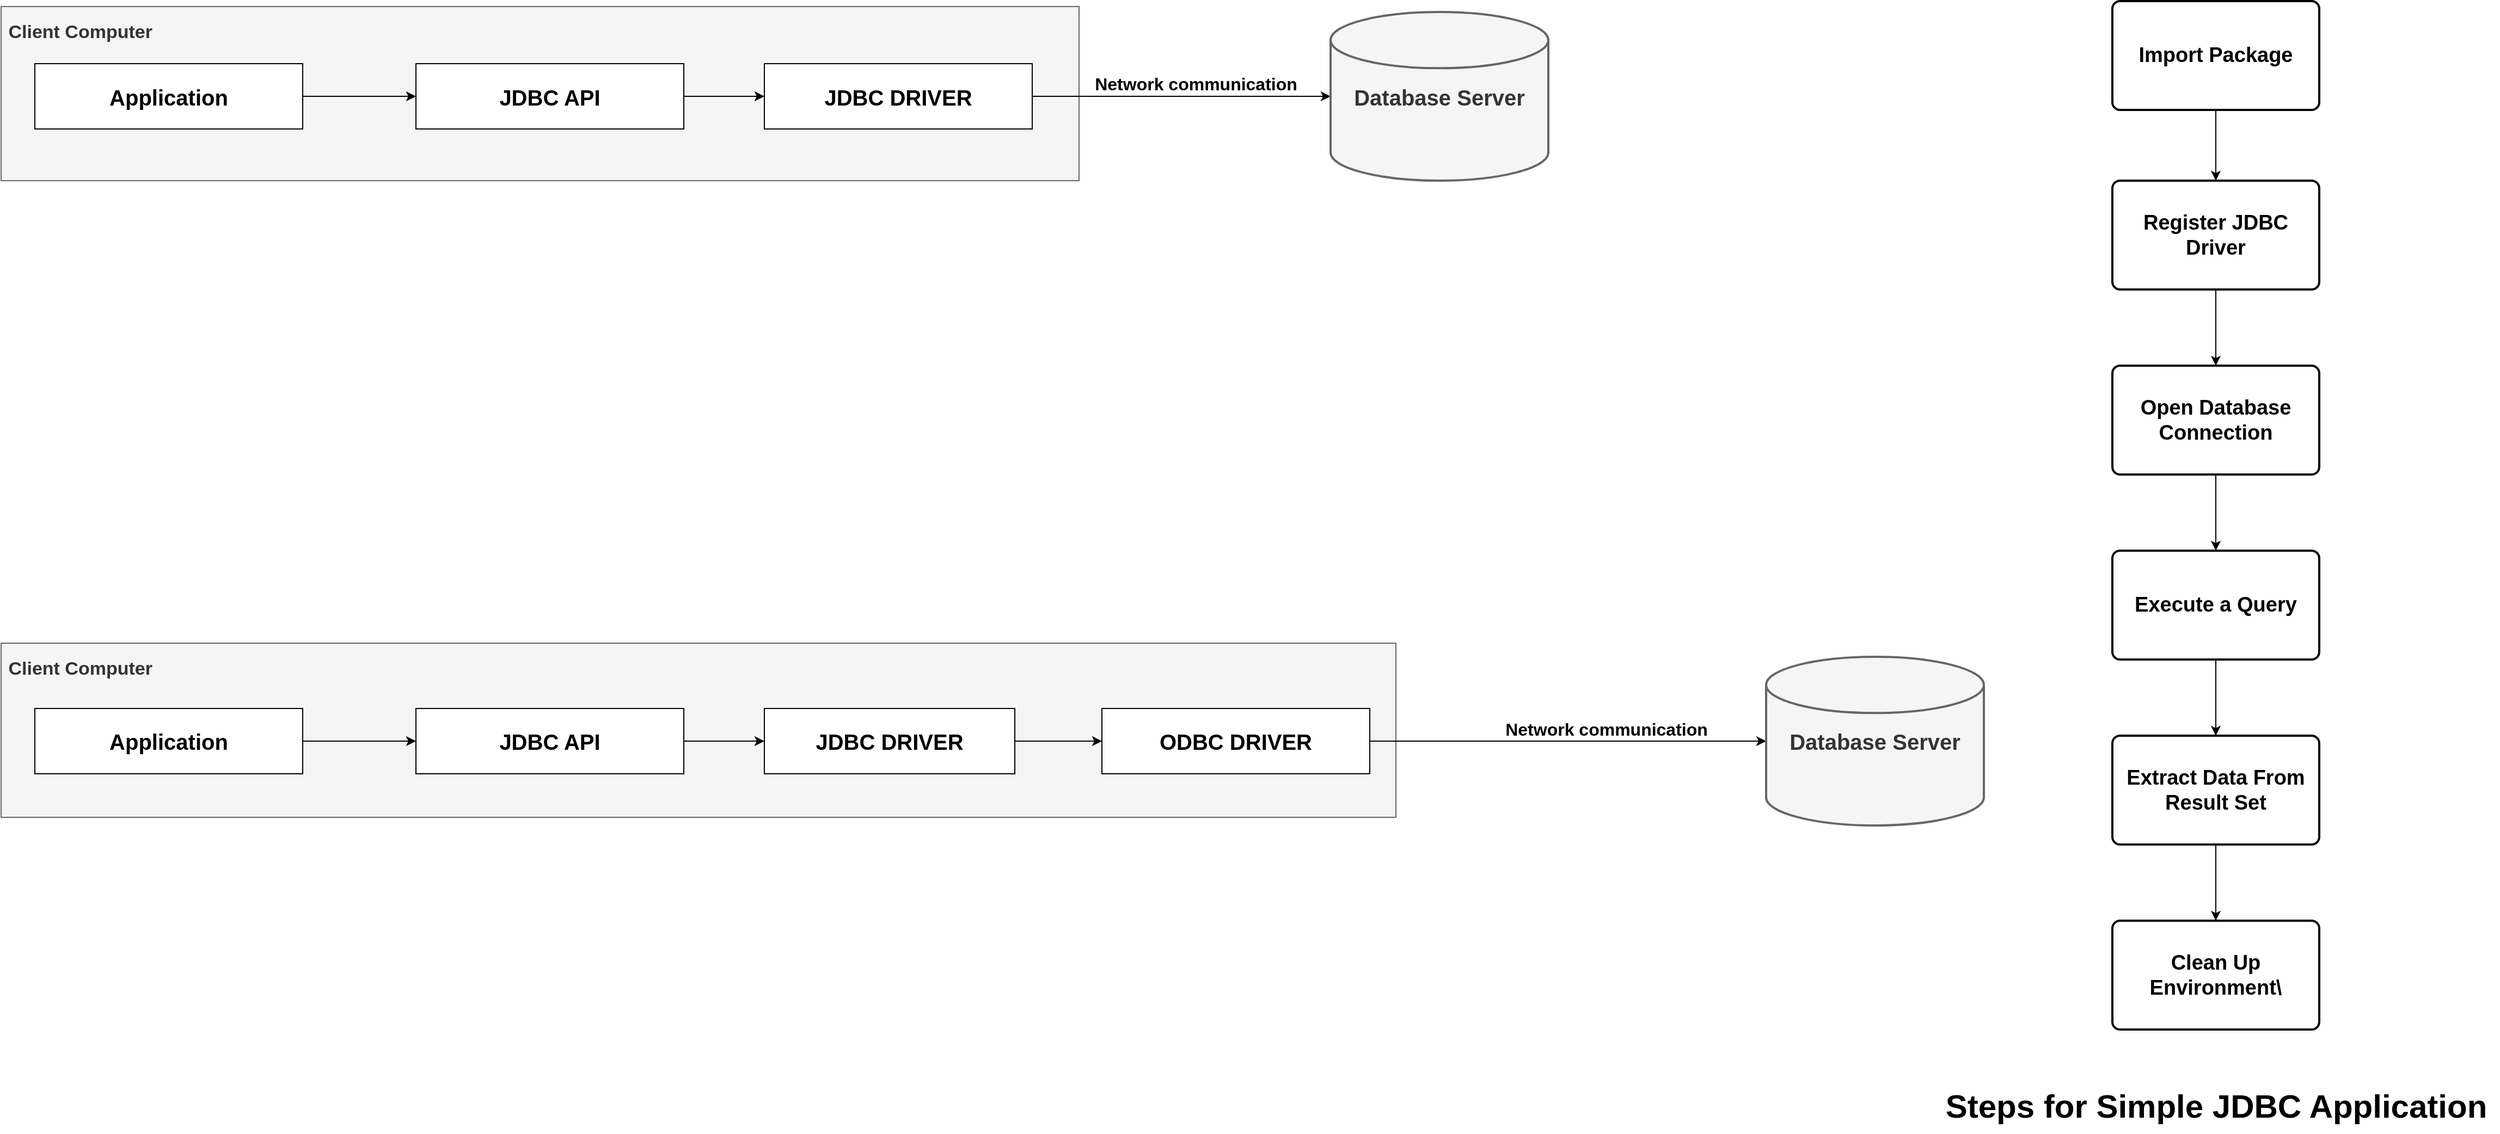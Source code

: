 <mxfile version="22.1.22" type="embed">
  <diagram name="Page-1" id="sQM7LL6eH9jmLNsTrrGD">
    <mxGraphModel dx="2458" dy="2344" grid="1" gridSize="10" guides="1" tooltips="1" connect="1" arrows="1" fold="1" page="1" pageScale="1" pageWidth="827" pageHeight="1169" math="0" shadow="0">
      <root>
        <mxCell id="0" />
        <mxCell id="1" parent="0" />
        <mxCell id="bOWkTM5a_Fu8ynbgwZPQ-271" value="&lt;b&gt;&lt;font style=&quot;font-size: 17px; line-height: 200%;&quot;&gt;&amp;nbsp;Client Computer&lt;/font&gt;&lt;/b&gt;" style="rounded=0;whiteSpace=wrap;html=1;verticalAlign=top;align=left;fillColor=#f5f5f5;fontColor=#333333;strokeColor=#666666;labelBackgroundColor=none;fillStyle=solid;" parent="1" vertex="1">
          <mxGeometry x="129" y="-485" width="990" height="160" as="geometry" />
        </mxCell>
        <mxCell id="6" style="edgeStyle=orthogonalEdgeStyle;rounded=0;orthogonalLoop=1;jettySize=auto;html=1;entryX=0;entryY=0.5;entryDx=0;entryDy=0;" parent="1" source="2" target="3" edge="1">
          <mxGeometry relative="1" as="geometry" />
        </mxCell>
        <mxCell id="2" value="&lt;b&gt;&lt;font style=&quot;font-size: 20px;&quot;&gt;Application&lt;/font&gt;&lt;/b&gt;" style="rounded=0;whiteSpace=wrap;html=1;" parent="1" vertex="1">
          <mxGeometry x="160" y="-432.5" width="246" height="60" as="geometry" />
        </mxCell>
        <mxCell id="7" style="edgeStyle=orthogonalEdgeStyle;rounded=0;orthogonalLoop=1;jettySize=auto;html=1;entryX=0;entryY=0.5;entryDx=0;entryDy=0;" parent="1" source="3" target="4" edge="1">
          <mxGeometry relative="1" as="geometry" />
        </mxCell>
        <mxCell id="3" value="&lt;b&gt;&lt;font style=&quot;font-size: 20px;&quot;&gt;JDBC API&lt;/font&gt;&lt;/b&gt;" style="rounded=0;whiteSpace=wrap;html=1;" parent="1" vertex="1">
          <mxGeometry x="510" y="-432.5" width="246" height="60" as="geometry" />
        </mxCell>
        <mxCell id="8" style="edgeStyle=orthogonalEdgeStyle;rounded=0;orthogonalLoop=1;jettySize=auto;html=1;" parent="1" source="4" target="5" edge="1">
          <mxGeometry relative="1" as="geometry" />
        </mxCell>
        <mxCell id="bOWkTM5a_Fu8ynbgwZPQ-272" value="Network communication" style="edgeLabel;html=1;align=center;verticalAlign=bottom;resizable=0;points=[];fontStyle=1;fontSize=16;" parent="8" vertex="1" connectable="0">
          <mxGeometry x="0.476" y="1" relative="1" as="geometry">
            <mxPoint x="-52" y="1" as="offset" />
          </mxGeometry>
        </mxCell>
        <mxCell id="4" value="&lt;b&gt;&lt;font style=&quot;font-size: 20px;&quot;&gt;JDBC DRIVER&lt;/font&gt;&lt;/b&gt;" style="rounded=0;whiteSpace=wrap;html=1;" parent="1" vertex="1">
          <mxGeometry x="830" y="-432.5" width="246" height="60" as="geometry" />
        </mxCell>
        <mxCell id="5" value="&lt;b&gt;&lt;font style=&quot;font-size: 20px;&quot;&gt;Database Server&lt;/font&gt;&lt;/b&gt;" style="strokeWidth=2;html=1;shape=mxgraph.flowchart.database;whiteSpace=wrap;align=center;fillColor=#f5f5f5;fontColor=#333333;strokeColor=#666666;" parent="1" vertex="1">
          <mxGeometry x="1350" y="-480" width="200" height="155" as="geometry" />
        </mxCell>
        <mxCell id="9" value="&lt;b&gt;&lt;font style=&quot;font-size: 17px; line-height: 200%;&quot;&gt;&amp;nbsp;Client Computer&lt;/font&gt;&lt;/b&gt;" style="rounded=0;whiteSpace=wrap;html=1;verticalAlign=top;align=left;fillColor=#f5f5f5;fontColor=#333333;strokeColor=#666666;labelBackgroundColor=none;fillStyle=solid;" parent="1" vertex="1">
          <mxGeometry x="129" y="100" width="1281" height="160" as="geometry" />
        </mxCell>
        <mxCell id="10" style="edgeStyle=orthogonalEdgeStyle;rounded=0;orthogonalLoop=1;jettySize=auto;html=1;entryX=0;entryY=0.5;entryDx=0;entryDy=0;" parent="1" source="11" target="13" edge="1">
          <mxGeometry relative="1" as="geometry" />
        </mxCell>
        <mxCell id="11" value="&lt;b&gt;&lt;font style=&quot;font-size: 20px;&quot;&gt;Application&lt;/font&gt;&lt;/b&gt;" style="rounded=0;whiteSpace=wrap;html=1;" parent="1" vertex="1">
          <mxGeometry x="160" y="160" width="246" height="60" as="geometry" />
        </mxCell>
        <mxCell id="12" style="edgeStyle=orthogonalEdgeStyle;rounded=0;orthogonalLoop=1;jettySize=auto;html=1;entryX=0;entryY=0.5;entryDx=0;entryDy=0;" parent="1" source="13" target="16" edge="1">
          <mxGeometry relative="1" as="geometry" />
        </mxCell>
        <mxCell id="13" value="&lt;b&gt;&lt;font style=&quot;font-size: 20px;&quot;&gt;JDBC API&lt;/font&gt;&lt;/b&gt;" style="rounded=0;whiteSpace=wrap;html=1;" parent="1" vertex="1">
          <mxGeometry x="510" y="160" width="246" height="60" as="geometry" />
        </mxCell>
        <mxCell id="14" style="edgeStyle=orthogonalEdgeStyle;rounded=0;orthogonalLoop=1;jettySize=auto;html=1;exitX=1;exitY=0.5;exitDx=0;exitDy=0;" parent="1" source="18" target="17" edge="1">
          <mxGeometry relative="1" as="geometry">
            <mxPoint x="1290" y="210" as="sourcePoint" />
          </mxGeometry>
        </mxCell>
        <mxCell id="15" value="Network communication" style="edgeLabel;html=1;align=center;verticalAlign=bottom;resizable=0;points=[];fontStyle=1;fontSize=16;" parent="14" connectable="0" vertex="1">
          <mxGeometry x="0.476" y="1" relative="1" as="geometry">
            <mxPoint x="-52" y="1" as="offset" />
          </mxGeometry>
        </mxCell>
        <mxCell id="19" style="edgeStyle=orthogonalEdgeStyle;rounded=0;orthogonalLoop=1;jettySize=auto;html=1;entryX=0;entryY=0.5;entryDx=0;entryDy=0;" parent="1" source="16" target="18" edge="1">
          <mxGeometry relative="1" as="geometry" />
        </mxCell>
        <mxCell id="16" value="&lt;b&gt;&lt;font style=&quot;font-size: 20px;&quot;&gt;JDBC DRIVER&lt;/font&gt;&lt;/b&gt;" style="rounded=0;whiteSpace=wrap;html=1;" parent="1" vertex="1">
          <mxGeometry x="830" y="160" width="230" height="60" as="geometry" />
        </mxCell>
        <mxCell id="17" value="&lt;b&gt;&lt;font style=&quot;font-size: 20px;&quot;&gt;Database Server&lt;/font&gt;&lt;/b&gt;" style="strokeWidth=2;html=1;shape=mxgraph.flowchart.database;whiteSpace=wrap;align=center;fillColor=#f5f5f5;fontColor=#333333;strokeColor=#666666;" parent="1" vertex="1">
          <mxGeometry x="1750" y="112.5" width="200" height="155" as="geometry" />
        </mxCell>
        <mxCell id="18" value="&lt;b&gt;&lt;font style=&quot;font-size: 20px;&quot;&gt;ODBC DRIVER&lt;/font&gt;&lt;/b&gt;" style="rounded=0;whiteSpace=wrap;html=1;" parent="1" vertex="1">
          <mxGeometry x="1140" y="160" width="246" height="60" as="geometry" />
        </mxCell>
        <mxCell id="26" style="edgeStyle=orthogonalEdgeStyle;rounded=0;orthogonalLoop=1;jettySize=auto;html=1;entryX=0.5;entryY=0;entryDx=0;entryDy=0;" parent="1" source="20" target="21" edge="1">
          <mxGeometry relative="1" as="geometry" />
        </mxCell>
        <mxCell id="20" value="Import Package" style="rounded=1;whiteSpace=wrap;html=1;absoluteArcSize=1;arcSize=14;strokeWidth=2;fontStyle=1;fontSize=19;" parent="1" vertex="1">
          <mxGeometry x="2068" y="-490" width="190" height="100" as="geometry" />
        </mxCell>
        <mxCell id="27" style="edgeStyle=orthogonalEdgeStyle;rounded=0;orthogonalLoop=1;jettySize=auto;html=1;entryX=0.5;entryY=0;entryDx=0;entryDy=0;" parent="1" source="21" target="22" edge="1">
          <mxGeometry relative="1" as="geometry" />
        </mxCell>
        <mxCell id="21" value="Register JDBC Driver" style="rounded=1;whiteSpace=wrap;html=1;absoluteArcSize=1;arcSize=14;strokeWidth=2;fontStyle=1;fontSize=19;" parent="1" vertex="1">
          <mxGeometry x="2068" y="-325" width="190" height="100" as="geometry" />
        </mxCell>
        <mxCell id="28" style="edgeStyle=orthogonalEdgeStyle;rounded=0;orthogonalLoop=1;jettySize=auto;html=1;entryX=0.5;entryY=0;entryDx=0;entryDy=0;" parent="1" source="22" target="23" edge="1">
          <mxGeometry relative="1" as="geometry" />
        </mxCell>
        <mxCell id="22" value="Open Database Connection" style="rounded=1;whiteSpace=wrap;html=1;absoluteArcSize=1;arcSize=14;strokeWidth=2;fontStyle=1;fontSize=19;" parent="1" vertex="1">
          <mxGeometry x="2068" y="-155" width="190" height="100" as="geometry" />
        </mxCell>
        <mxCell id="29" style="edgeStyle=orthogonalEdgeStyle;rounded=0;orthogonalLoop=1;jettySize=auto;html=1;entryX=0.5;entryY=0;entryDx=0;entryDy=0;" parent="1" source="23" target="24" edge="1">
          <mxGeometry relative="1" as="geometry" />
        </mxCell>
        <mxCell id="23" value="Execute a Query" style="rounded=1;whiteSpace=wrap;html=1;absoluteArcSize=1;arcSize=14;strokeWidth=2;fontStyle=1;fontSize=19;" parent="1" vertex="1">
          <mxGeometry x="2068" y="15" width="190" height="100" as="geometry" />
        </mxCell>
        <mxCell id="31" value="" style="edgeStyle=orthogonalEdgeStyle;rounded=0;orthogonalLoop=1;jettySize=auto;html=1;" parent="1" source="24" target="25" edge="1">
          <mxGeometry relative="1" as="geometry" />
        </mxCell>
        <mxCell id="24" value="Extract Data From Result Set" style="rounded=1;whiteSpace=wrap;html=1;absoluteArcSize=1;arcSize=14;strokeWidth=2;fontStyle=1;fontSize=19;" parent="1" vertex="1">
          <mxGeometry x="2068" y="185" width="190" height="100" as="geometry" />
        </mxCell>
        <mxCell id="25" value="Clean Up Environment\" style="rounded=1;whiteSpace=wrap;html=1;absoluteArcSize=1;arcSize=14;strokeWidth=2;fontStyle=1;fontSize=19;" parent="1" vertex="1">
          <mxGeometry x="2068" y="355" width="190" height="100" as="geometry" />
        </mxCell>
        <mxCell id="32" value="Steps for Simple JDBC Application" style="text;html=1;align=center;verticalAlign=middle;resizable=0;points=[];autosize=1;strokeColor=none;fillColor=none;fontStyle=1;fontSize=30;" parent="1" vertex="1">
          <mxGeometry x="1903" y="500" width="520" height="50" as="geometry" />
        </mxCell>
      </root>
    </mxGraphModel>
  </diagram>
</mxfile>
